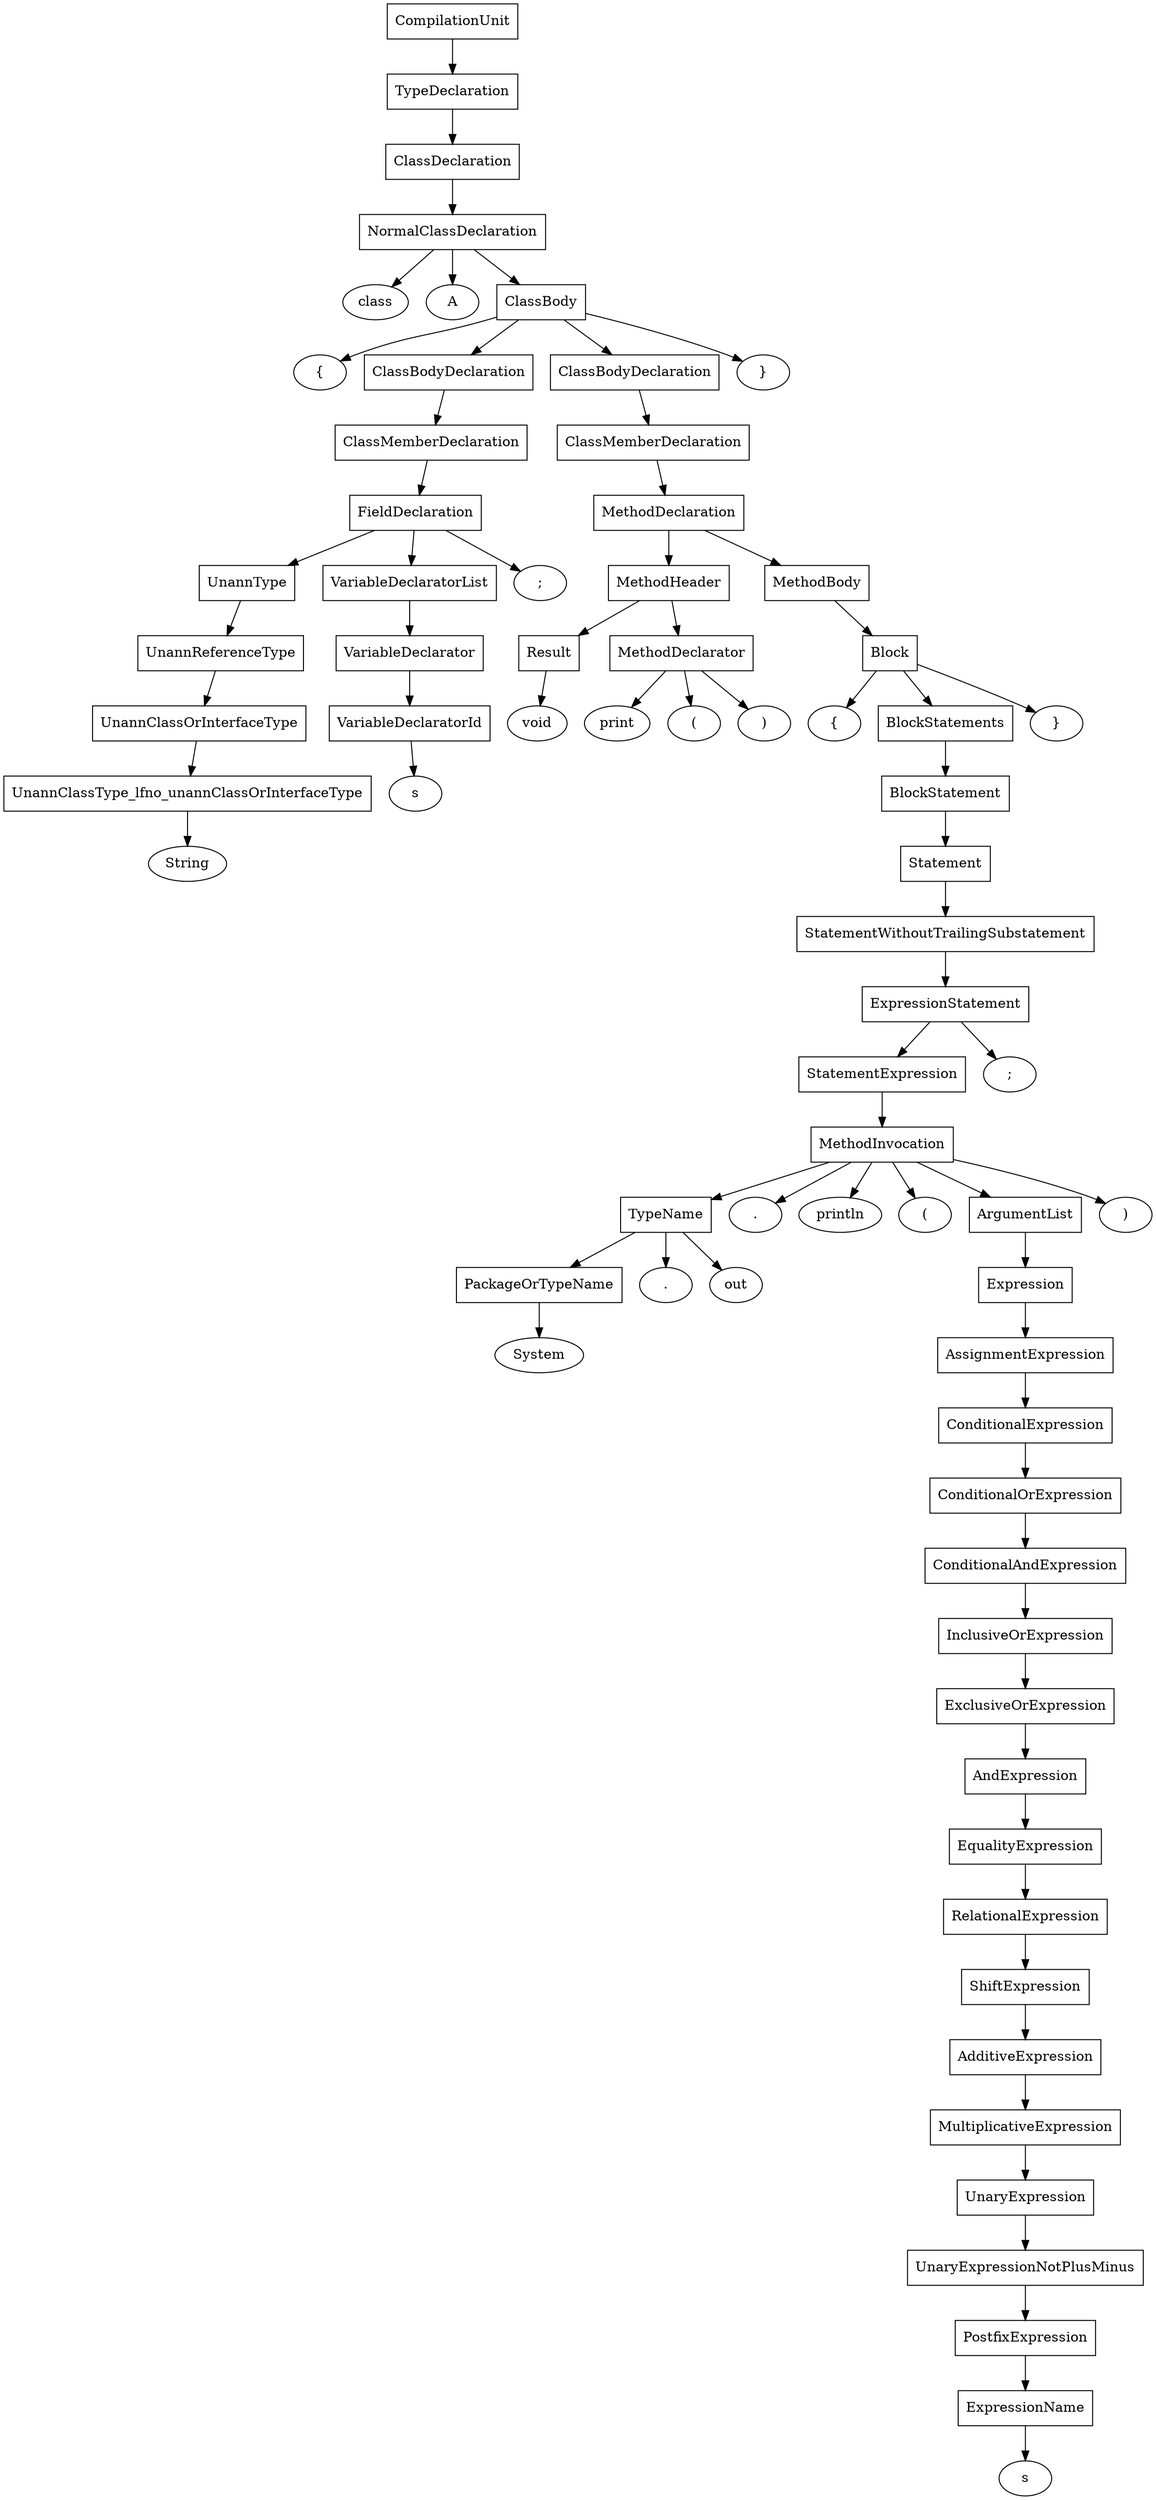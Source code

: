 digraph G {
	splines="TRUE";
	n_0 [label="CompilationUnit", shape="rectangle"]
	n_0 -> n_1
	n_1 [label="TypeDeclaration", shape="rectangle"]
	n_1 -> n_2
	n_2 [label="ClassDeclaration", shape="rectangle"]
	n_2 -> n_3
	n_3 [label="NormalClassDeclaration", shape="rectangle"]
	n_3 -> n_4
	n_4 [label="class", shape="ellipse"]
	n_3 -> n_5
	n_5 [label="A", shape="ellipse"]
	n_3 -> n_6
	n_6 [label="ClassBody", shape="rectangle"]
	n_6 -> n_7
	n_7 [label="{", shape="ellipse"]
	n_6 -> n_8
	n_8 [label="ClassBodyDeclaration", shape="rectangle"]
	n_8 -> n_11
	n_11 [label="ClassMemberDeclaration", shape="rectangle"]
	n_11 -> n_13
	n_13 [label="FieldDeclaration", shape="rectangle"]
	n_13 -> n_15
	n_15 [label="UnannType", shape="rectangle"]
	n_15 -> n_20
	n_20 [label="UnannReferenceType", shape="rectangle"]
	n_20 -> n_25
	n_25 [label="UnannClassOrInterfaceType", shape="rectangle"]
	n_25 -> n_34
	n_34 [label="UnannClassType_lfno_unannClassOrInterfaceType", shape="rectangle"]
	n_34 -> n_37
	n_37 [label="String", shape="ellipse"]
	n_13 -> n_16
	n_16 [label="VariableDeclaratorList", shape="rectangle"]
	n_16 -> n_21
	n_21 [label="VariableDeclarator", shape="rectangle"]
	n_21 -> n_26
	n_26 [label="VariableDeclaratorId", shape="rectangle"]
	n_26 -> n_35
	n_35 [label="s", shape="ellipse"]
	n_13 -> n_17
	n_17 [label=";", shape="ellipse"]
	n_6 -> n_9
	n_9 [label="ClassBodyDeclaration", shape="rectangle"]
	n_9 -> n_12
	n_12 [label="ClassMemberDeclaration", shape="rectangle"]
	n_12 -> n_14
	n_14 [label="MethodDeclaration", shape="rectangle"]
	n_14 -> n_18
	n_18 [label="MethodHeader", shape="rectangle"]
	n_18 -> n_22
	n_22 [label="Result", shape="rectangle"]
	n_22 -> n_27
	n_27 [label="void", shape="ellipse"]
	n_18 -> n_23
	n_23 [label="MethodDeclarator", shape="rectangle"]
	n_23 -> n_28
	n_28 [label="print", shape="ellipse"]
	n_23 -> n_29
	n_29 [label="(", shape="ellipse"]
	n_23 -> n_30
	n_30 [label=")", shape="ellipse"]
	n_14 -> n_19
	n_19 [label="MethodBody", shape="rectangle"]
	n_19 -> n_24
	n_24 [label="Block", shape="rectangle"]
	n_24 -> n_31
	n_31 [label="{", shape="ellipse"]
	n_24 -> n_32
	n_32 [label="BlockStatements", shape="rectangle"]
	n_32 -> n_36
	n_36 [label="BlockStatement", shape="rectangle"]
	n_36 -> n_38
	n_38 [label="Statement", shape="rectangle"]
	n_38 -> n_39
	n_39 [label="StatementWithoutTrailingSubstatement", shape="rectangle"]
	n_39 -> n_40
	n_40 [label="ExpressionStatement", shape="rectangle"]
	n_40 -> n_41
	n_41 [label="StatementExpression", shape="rectangle"]
	n_41 -> n_43
	n_43 [label="MethodInvocation", shape="rectangle"]
	n_43 -> n_44
	n_44 [label="TypeName", shape="rectangle"]
	n_44 -> n_50
	n_50 [label="PackageOrTypeName", shape="rectangle"]
	n_50 -> n_54
	n_54 [label="System", shape="ellipse"]
	n_44 -> n_51
	n_51 [label=".", shape="ellipse"]
	n_44 -> n_52
	n_52 [label="out", shape="ellipse"]
	n_43 -> n_45
	n_45 [label=".", shape="ellipse"]
	n_43 -> n_46
	n_46 [label="println", shape="ellipse"]
	n_43 -> n_47
	n_47 [label="(", shape="ellipse"]
	n_43 -> n_48
	n_48 [label="ArgumentList", shape="rectangle"]
	n_48 -> n_53
	n_53 [label="Expression", shape="rectangle"]
	n_53 -> n_55
	n_55 [label="AssignmentExpression", shape="rectangle"]
	n_55 -> n_56
	n_56 [label="ConditionalExpression", shape="rectangle"]
	n_56 -> n_57
	n_57 [label="ConditionalOrExpression", shape="rectangle"]
	n_57 -> n_58
	n_58 [label="ConditionalAndExpression", shape="rectangle"]
	n_58 -> n_59
	n_59 [label="InclusiveOrExpression", shape="rectangle"]
	n_59 -> n_60
	n_60 [label="ExclusiveOrExpression", shape="rectangle"]
	n_60 -> n_61
	n_61 [label="AndExpression", shape="rectangle"]
	n_61 -> n_62
	n_62 [label="EqualityExpression", shape="rectangle"]
	n_62 -> n_63
	n_63 [label="RelationalExpression", shape="rectangle"]
	n_63 -> n_64
	n_64 [label="ShiftExpression", shape="rectangle"]
	n_64 -> n_65
	n_65 [label="AdditiveExpression", shape="rectangle"]
	n_65 -> n_66
	n_66 [label="MultiplicativeExpression", shape="rectangle"]
	n_66 -> n_67
	n_67 [label="UnaryExpression", shape="rectangle"]
	n_67 -> n_68
	n_68 [label="UnaryExpressionNotPlusMinus", shape="rectangle"]
	n_68 -> n_69
	n_69 [label="PostfixExpression", shape="rectangle"]
	n_69 -> n_70
	n_70 [label="ExpressionName", shape="rectangle"]
	n_70 -> n_71
	n_71 [label="s", shape="ellipse"]
	n_43 -> n_49
	n_49 [label=")", shape="ellipse"]
	n_40 -> n_42
	n_42 [label=";", shape="ellipse"]
	n_24 -> n_33
	n_33 [label="}", shape="ellipse"]
	n_6 -> n_10
	n_10 [label="}", shape="ellipse"]
}